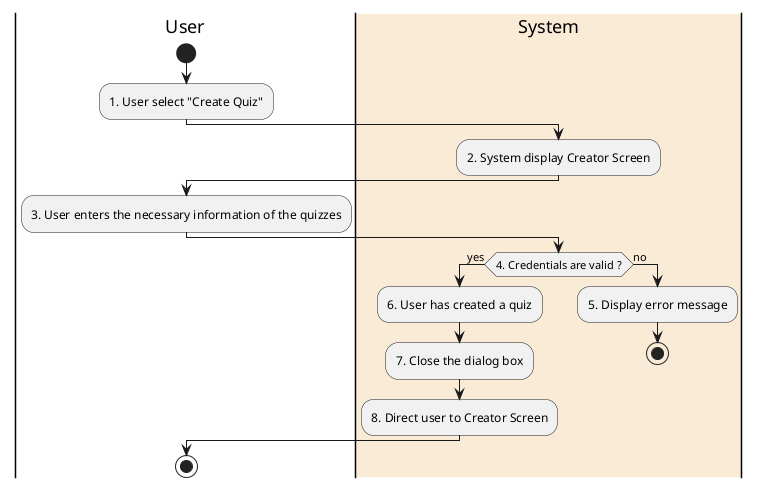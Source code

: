 @startuml
|User|
start
:1. User select "Create Quiz";
|#AntiqueWhite|System|
:2. System display Creator Screen;
|User|
:3. User enters the necessary information of the quizzes;
|#AntiqueWhite|System|
if (4. Credentials are valid ?) then (yes)
  :6. User has created a quiz;
  :7. Close the dialog box;
  :8. Direct user to Creator Screen;
else (no)
|#AntiqueWhite|System|
  :5. Display error message;
  stop
endif
|User|
|User|
stop
@enduml